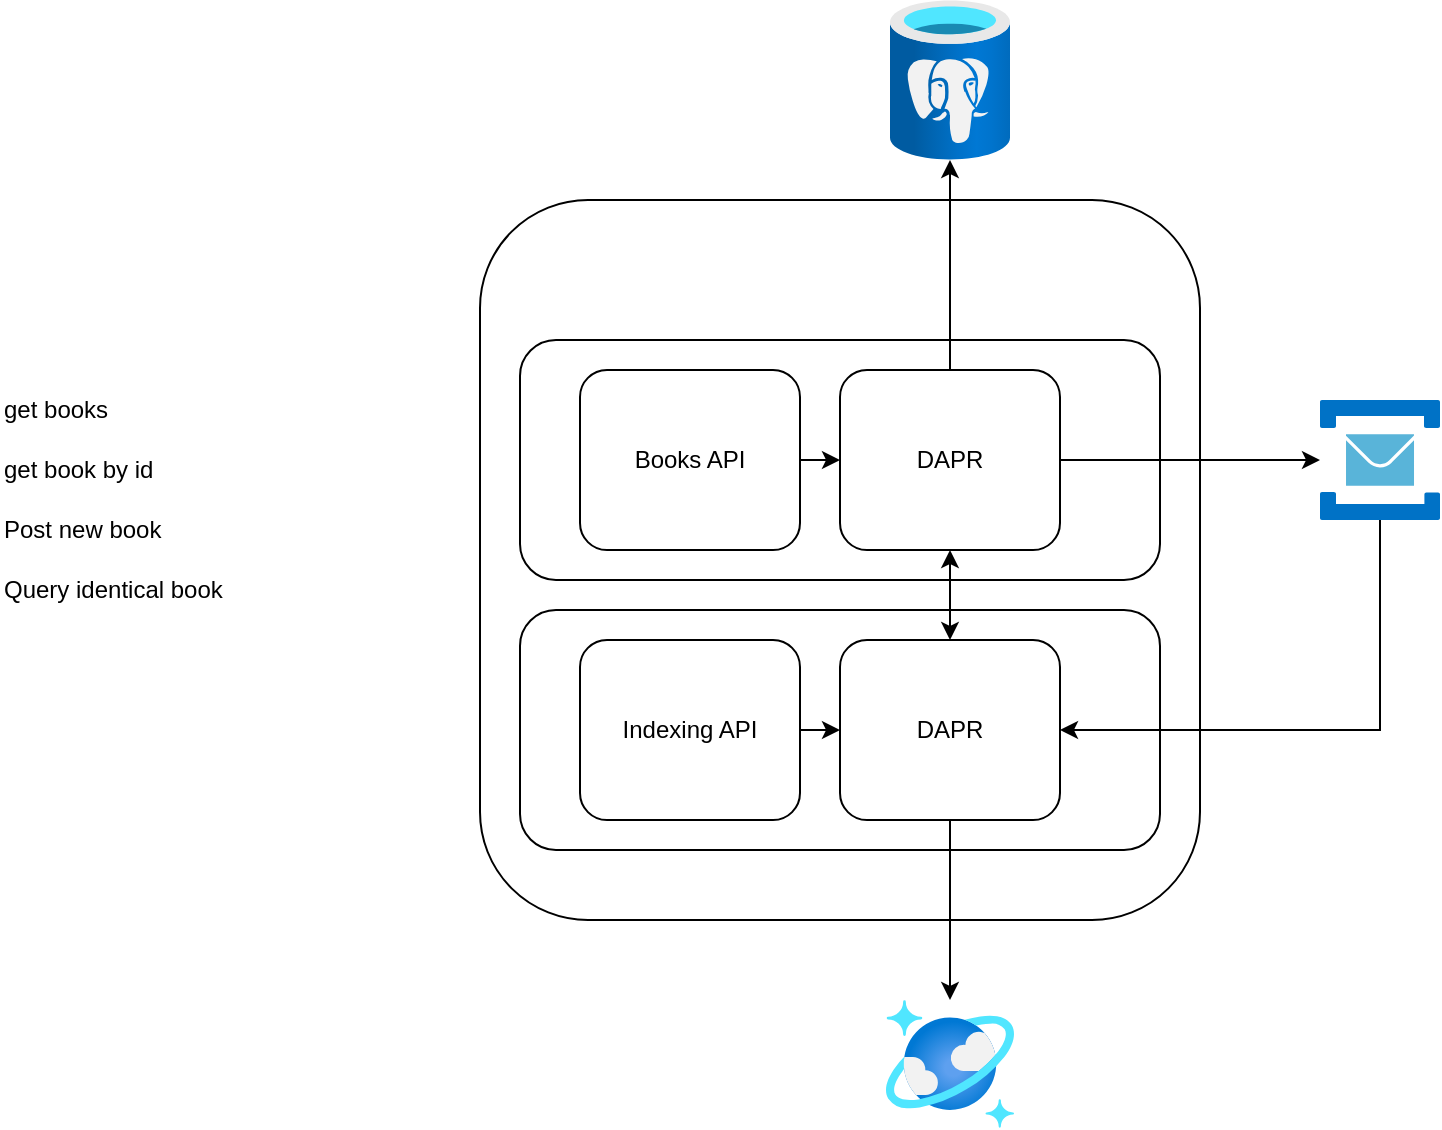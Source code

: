<mxfile version="17.2.5" type="github">
  <diagram id="SfHHLpiwJr73_0ugCJFA" name="Page-1">
    <mxGraphModel dx="1426" dy="1203" grid="1" gridSize="10" guides="1" tooltips="1" connect="1" arrows="1" fold="1" page="1" pageScale="1" pageWidth="827" pageHeight="1169" math="0" shadow="0">
      <root>
        <mxCell id="0" />
        <mxCell id="1" parent="0" />
        <mxCell id="HXpjKARE5DErHcW23QTs-9" value="" style="rounded=1;whiteSpace=wrap;html=1;" vertex="1" parent="1">
          <mxGeometry x="260" y="260" width="360" height="360" as="geometry" />
        </mxCell>
        <mxCell id="HXpjKARE5DErHcW23QTs-10" value="" style="shape=image;verticalLabelPosition=bottom;labelBackgroundColor=default;verticalAlign=top;aspect=fixed;imageAspect=0;image=https://www.freelogovectors.net/wp-content/uploads/2022/03/azure_container_apps_logo_freelogovectors.net_-400x400.png;" vertex="1" parent="1">
          <mxGeometry x="300" y="270" width="50" height="50" as="geometry" />
        </mxCell>
        <mxCell id="HXpjKARE5DErHcW23QTs-12" value="" style="aspect=fixed;html=1;points=[];align=center;image;fontSize=12;image=img/lib/azure2/databases/Azure_Database_PostgreSQL_Server.svg;" vertex="1" parent="1">
          <mxGeometry x="465" y="160" width="60" height="80" as="geometry" />
        </mxCell>
        <mxCell id="HXpjKARE5DErHcW23QTs-13" value="" style="sketch=0;aspect=fixed;html=1;points=[];align=center;image;fontSize=12;image=img/lib/mscae/Service_Bus.svg;" vertex="1" parent="1">
          <mxGeometry x="680" y="360" width="60" height="60" as="geometry" />
        </mxCell>
        <mxCell id="HXpjKARE5DErHcW23QTs-14" value="" style="rounded=1;whiteSpace=wrap;html=1;" vertex="1" parent="1">
          <mxGeometry x="280" y="330" width="320" height="120" as="geometry" />
        </mxCell>
        <mxCell id="HXpjKARE5DErHcW23QTs-15" value="" style="rounded=1;whiteSpace=wrap;html=1;" vertex="1" parent="1">
          <mxGeometry x="280" y="465" width="320" height="120" as="geometry" />
        </mxCell>
        <mxCell id="HXpjKARE5DErHcW23QTs-21" style="edgeStyle=orthogonalEdgeStyle;rounded=0;orthogonalLoop=1;jettySize=auto;html=1;exitX=1;exitY=0.5;exitDx=0;exitDy=0;entryX=0;entryY=0.5;entryDx=0;entryDy=0;" edge="1" parent="1" source="HXpjKARE5DErHcW23QTs-17" target="HXpjKARE5DErHcW23QTs-18">
          <mxGeometry relative="1" as="geometry" />
        </mxCell>
        <mxCell id="HXpjKARE5DErHcW23QTs-17" value="&lt;span&gt;Books API&lt;/span&gt;" style="rounded=1;whiteSpace=wrap;html=1;" vertex="1" parent="1">
          <mxGeometry x="310" y="345" width="110" height="90" as="geometry" />
        </mxCell>
        <mxCell id="HXpjKARE5DErHcW23QTs-23" style="edgeStyle=orthogonalEdgeStyle;rounded=0;orthogonalLoop=1;jettySize=auto;html=1;exitX=1;exitY=0.5;exitDx=0;exitDy=0;" edge="1" parent="1" source="HXpjKARE5DErHcW23QTs-18" target="HXpjKARE5DErHcW23QTs-13">
          <mxGeometry relative="1" as="geometry" />
        </mxCell>
        <mxCell id="HXpjKARE5DErHcW23QTs-24" style="edgeStyle=orthogonalEdgeStyle;rounded=0;orthogonalLoop=1;jettySize=auto;html=1;exitX=0.5;exitY=1;exitDx=0;exitDy=0;startArrow=classic;startFill=1;" edge="1" parent="1" source="HXpjKARE5DErHcW23QTs-18" target="HXpjKARE5DErHcW23QTs-20">
          <mxGeometry relative="1" as="geometry" />
        </mxCell>
        <mxCell id="HXpjKARE5DErHcW23QTs-33" style="edgeStyle=orthogonalEdgeStyle;rounded=0;orthogonalLoop=1;jettySize=auto;html=1;startArrow=none;startFill=0;" edge="1" parent="1" source="HXpjKARE5DErHcW23QTs-18" target="HXpjKARE5DErHcW23QTs-12">
          <mxGeometry relative="1" as="geometry" />
        </mxCell>
        <mxCell id="HXpjKARE5DErHcW23QTs-18" value="&lt;span&gt;DAPR&lt;/span&gt;" style="rounded=1;whiteSpace=wrap;html=1;" vertex="1" parent="1">
          <mxGeometry x="440" y="345" width="110" height="90" as="geometry" />
        </mxCell>
        <mxCell id="HXpjKARE5DErHcW23QTs-22" style="edgeStyle=orthogonalEdgeStyle;rounded=0;orthogonalLoop=1;jettySize=auto;html=1;exitX=1;exitY=0.5;exitDx=0;exitDy=0;entryX=0;entryY=0.5;entryDx=0;entryDy=0;" edge="1" parent="1" source="HXpjKARE5DErHcW23QTs-19" target="HXpjKARE5DErHcW23QTs-20">
          <mxGeometry relative="1" as="geometry" />
        </mxCell>
        <mxCell id="HXpjKARE5DErHcW23QTs-19" value="&lt;span&gt;Indexing API&lt;/span&gt;" style="rounded=1;whiteSpace=wrap;html=1;" vertex="1" parent="1">
          <mxGeometry x="310" y="480" width="110" height="90" as="geometry" />
        </mxCell>
        <mxCell id="HXpjKARE5DErHcW23QTs-38" style="edgeStyle=orthogonalEdgeStyle;rounded=0;orthogonalLoop=1;jettySize=auto;html=1;exitX=0.5;exitY=1;exitDx=0;exitDy=0;entryX=0.5;entryY=0;entryDx=0;entryDy=0;entryPerimeter=0;startArrow=none;startFill=0;" edge="1" parent="1" source="HXpjKARE5DErHcW23QTs-20" target="HXpjKARE5DErHcW23QTs-36">
          <mxGeometry relative="1" as="geometry" />
        </mxCell>
        <mxCell id="HXpjKARE5DErHcW23QTs-20" value="&lt;span&gt;DAPR&lt;/span&gt;" style="rounded=1;whiteSpace=wrap;html=1;" vertex="1" parent="1">
          <mxGeometry x="440" y="480" width="110" height="90" as="geometry" />
        </mxCell>
        <mxCell id="HXpjKARE5DErHcW23QTs-26" style="edgeStyle=orthogonalEdgeStyle;rounded=0;orthogonalLoop=1;jettySize=auto;html=1;entryX=1;entryY=0.5;entryDx=0;entryDy=0;startArrow=none;startFill=0;" edge="1" parent="1">
          <mxGeometry relative="1" as="geometry">
            <mxPoint x="710" y="420" as="sourcePoint" />
            <mxPoint x="550" y="525" as="targetPoint" />
            <Array as="points">
              <mxPoint x="710" y="525" />
            </Array>
          </mxGeometry>
        </mxCell>
        <mxCell id="HXpjKARE5DErHcW23QTs-27" value="Post new book" style="text;html=1;strokeColor=none;fillColor=none;align=left;verticalAlign=middle;whiteSpace=wrap;rounded=0;" vertex="1" parent="1">
          <mxGeometry x="20" y="410" width="120" height="30" as="geometry" />
        </mxCell>
        <mxCell id="HXpjKARE5DErHcW23QTs-28" value="Query identical book" style="text;html=1;strokeColor=none;fillColor=none;align=left;verticalAlign=middle;whiteSpace=wrap;rounded=0;" vertex="1" parent="1">
          <mxGeometry x="20" y="440" width="120" height="30" as="geometry" />
        </mxCell>
        <mxCell id="HXpjKARE5DErHcW23QTs-29" value="get book by id" style="text;html=1;strokeColor=none;fillColor=none;align=left;verticalAlign=middle;whiteSpace=wrap;rounded=0;" vertex="1" parent="1">
          <mxGeometry x="20" y="380" width="120" height="30" as="geometry" />
        </mxCell>
        <mxCell id="HXpjKARE5DErHcW23QTs-30" value="get books" style="text;html=1;strokeColor=none;fillColor=none;align=left;verticalAlign=middle;whiteSpace=wrap;rounded=0;" vertex="1" parent="1">
          <mxGeometry x="20" y="350" width="120" height="30" as="geometry" />
        </mxCell>
        <mxCell id="HXpjKARE5DErHcW23QTs-36" value="" style="aspect=fixed;html=1;points=[];align=center;image;fontSize=12;image=img/lib/azure2/databases/Azure_Cosmos_DB.svg;" vertex="1" parent="1">
          <mxGeometry x="463" y="660" width="64" height="64" as="geometry" />
        </mxCell>
      </root>
    </mxGraphModel>
  </diagram>
</mxfile>
